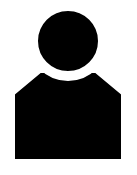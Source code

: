 <mxfile version="13.9.9" type="device"><diagram id="EhhW3xQttqIZV80_lBOK" name="Page-1"><mxGraphModel dx="488" dy="286" grid="1" gridSize="10" guides="1" tooltips="1" connect="1" arrows="1" fold="1" page="1" pageScale="1" pageWidth="850" pageHeight="1100" math="0" shadow="0"><root><mxCell id="0"/><mxCell id="1" parent="0"/><mxCell id="-e7PhqBW22bHw-yHRBvm-15" value="" style="verticalLabelPosition=bottom;verticalAlign=top;html=1;shape=mxgraph.basic.polygon;polyCoords=[[0.25,0],[0.75,0],[1,0.25],[1,1],[0.75,1],[0.25,1],[0,1],[0,0.25]];polyline=0;fillColor=#000000;strokeColor=#FFFFFF;strokeWidth=7;" vertex="1" parent="1"><mxGeometry x="290" y="390" width="60" height="50" as="geometry"/></mxCell><mxCell id="-e7PhqBW22bHw-yHRBvm-5" value="" style="ellipse;whiteSpace=wrap;html=1;aspect=fixed;fillColor=#000000;strokeColor=#FFFFFF;strokeWidth=5;" vertex="1" parent="1"><mxGeometry x="302.5" y="360" width="35" height="35" as="geometry"/></mxCell></root></mxGraphModel></diagram></mxfile>